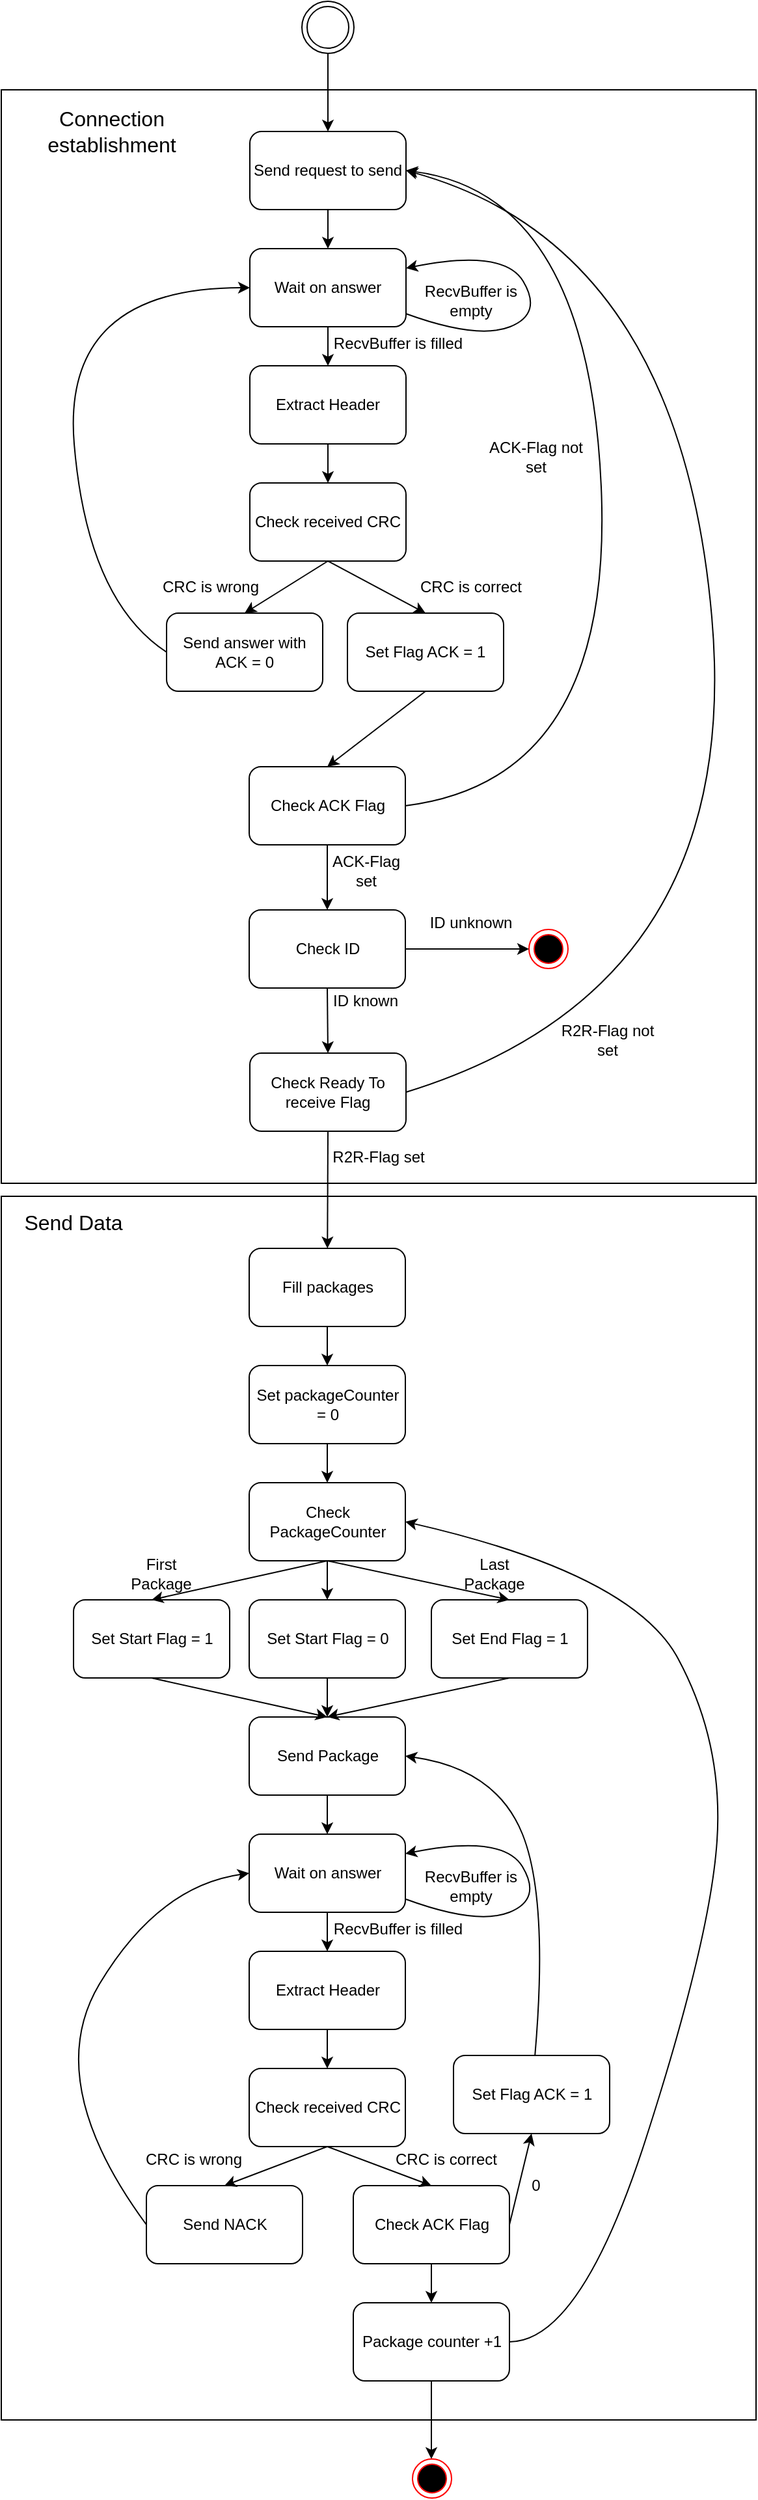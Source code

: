 <mxfile version="12.9.12" type="device"><diagram id="6f6VFRBXXNGW40zbqVuH" name="Page-1"><mxGraphModel dx="784" dy="1648" grid="1" gridSize="10" guides="1" tooltips="1" connect="1" arrows="1" fold="1" page="1" pageScale="1" pageWidth="827" pageHeight="1169" math="0" shadow="0"><root><mxCell id="0"/><mxCell id="1" parent="0"/><mxCell id="Dm-bQmVTA67O0ao6wZMX-3" value="Send request to send" style="rounded=1;whiteSpace=wrap;html=1;" parent="1" vertex="1"><mxGeometry x="360" y="-158" width="120" height="60" as="geometry"/></mxCell><mxCell id="Dm-bQmVTA67O0ao6wZMX-4" value="Wait on answer" style="rounded=1;whiteSpace=wrap;html=1;" parent="1" vertex="1"><mxGeometry x="360" y="-68" width="120" height="60" as="geometry"/></mxCell><mxCell id="Dm-bQmVTA67O0ao6wZMX-5" value="Extract Header" style="rounded=1;whiteSpace=wrap;html=1;" parent="1" vertex="1"><mxGeometry x="360" y="22" width="120" height="60" as="geometry"/></mxCell><mxCell id="Dm-bQmVTA67O0ao6wZMX-6" value="" style="endArrow=classic;html=1;exitX=0.5;exitY=1;exitDx=0;exitDy=0;" parent="1" source="Dm-bQmVTA67O0ao6wZMX-4" target="Dm-bQmVTA67O0ao6wZMX-5" edge="1"><mxGeometry width="50" height="50" relative="1" as="geometry"><mxPoint x="655" y="12" as="sourcePoint"/><mxPoint x="705" y="-38" as="targetPoint"/></mxGeometry></mxCell><mxCell id="Dm-bQmVTA67O0ao6wZMX-7" value="RecvBuffer is filled" style="text;html=1;strokeColor=none;fillColor=none;align=center;verticalAlign=middle;whiteSpace=wrap;rounded=0;" parent="1" vertex="1"><mxGeometry x="416" y="-5" width="116" height="20" as="geometry"/></mxCell><mxCell id="Dm-bQmVTA67O0ao6wZMX-8" value="" style="curved=1;endArrow=classic;html=1;entryX=1;entryY=0.25;entryDx=0;entryDy=0;" parent="1" target="Dm-bQmVTA67O0ao6wZMX-4" edge="1"><mxGeometry width="50" height="50" relative="1" as="geometry"><mxPoint x="480" y="-18" as="sourcePoint"/><mxPoint x="605" y="-98" as="targetPoint"/><Array as="points"><mxPoint x="535" y="2"/><mxPoint x="585" y="-18"/><mxPoint x="555" y="-68"/></Array></mxGeometry></mxCell><mxCell id="Dm-bQmVTA67O0ao6wZMX-9" value="RecvBuffer is empty" style="text;html=1;strokeColor=none;fillColor=none;align=center;verticalAlign=middle;whiteSpace=wrap;rounded=0;" parent="1" vertex="1"><mxGeometry x="485" y="-38" width="90" height="20" as="geometry"/></mxCell><mxCell id="Dm-bQmVTA67O0ao6wZMX-16" value="Check received CRC" style="rounded=1;whiteSpace=wrap;html=1;" parent="1" vertex="1"><mxGeometry x="360" y="112" width="120" height="60" as="geometry"/></mxCell><mxCell id="Dm-bQmVTA67O0ao6wZMX-17" value="Check ACK Flag" style="rounded=1;whiteSpace=wrap;html=1;" parent="1" vertex="1"><mxGeometry x="359.5" y="330" width="120" height="60" as="geometry"/></mxCell><mxCell id="Dm-bQmVTA67O0ao6wZMX-18" value="Send answer with ACK = 0" style="rounded=1;whiteSpace=wrap;html=1;" parent="1" vertex="1"><mxGeometry x="296" y="212" width="120" height="60" as="geometry"/></mxCell><mxCell id="Dm-bQmVTA67O0ao6wZMX-20" value="" style="endArrow=classic;html=1;exitX=0.5;exitY=1;exitDx=0;exitDy=0;entryX=0.5;entryY=0;entryDx=0;entryDy=0;" parent="1" source="Dm-bQmVTA67O0ao6wZMX-16" target="Dm-bQmVTA67O0ao6wZMX-18" edge="1"><mxGeometry width="50" height="50" relative="1" as="geometry"><mxPoint x="265" y="392" as="sourcePoint"/><mxPoint x="315" y="342" as="targetPoint"/></mxGeometry></mxCell><mxCell id="Dm-bQmVTA67O0ao6wZMX-21" value="CRC is correct" style="text;html=1;strokeColor=none;fillColor=none;align=center;verticalAlign=middle;whiteSpace=wrap;rounded=0;" parent="1" vertex="1"><mxGeometry x="485" y="182" width="90" height="20" as="geometry"/></mxCell><mxCell id="Dm-bQmVTA67O0ao6wZMX-22" value="CRC is wrong" style="text;html=1;strokeColor=none;fillColor=none;align=center;verticalAlign=middle;whiteSpace=wrap;rounded=0;" parent="1" vertex="1"><mxGeometry x="285" y="182" width="90" height="20" as="geometry"/></mxCell><mxCell id="Dm-bQmVTA67O0ao6wZMX-25" value="" style="endArrow=classic;html=1;exitX=0.5;exitY=1;exitDx=0;exitDy=0;" parent="1" source="Dm-bQmVTA67O0ao6wZMX-5" target="Dm-bQmVTA67O0ao6wZMX-16" edge="1"><mxGeometry width="50" height="50" relative="1" as="geometry"><mxPoint x="615" y="142" as="sourcePoint"/><mxPoint x="665" y="92" as="targetPoint"/></mxGeometry></mxCell><mxCell id="Dm-bQmVTA67O0ao6wZMX-28" value="" style="endArrow=classic;html=1;exitX=0.5;exitY=1;exitDx=0;exitDy=0;" parent="1" source="Dm-bQmVTA67O0ao6wZMX-3" target="Dm-bQmVTA67O0ao6wZMX-4" edge="1"><mxGeometry width="50" height="50" relative="1" as="geometry"><mxPoint x="565" y="-78" as="sourcePoint"/><mxPoint x="615" y="-128" as="targetPoint"/></mxGeometry></mxCell><mxCell id="Dm-bQmVTA67O0ao6wZMX-29" value="" style="curved=1;endArrow=classic;html=1;exitX=0;exitY=0.5;exitDx=0;exitDy=0;entryX=0;entryY=0.5;entryDx=0;entryDy=0;" parent="1" source="Dm-bQmVTA67O0ao6wZMX-18" target="Dm-bQmVTA67O0ao6wZMX-4" edge="1"><mxGeometry width="50" height="50" relative="1" as="geometry"><mxPoint x="185" y="112" as="sourcePoint"/><mxPoint x="235" y="62" as="targetPoint"/><Array as="points"><mxPoint x="235" y="202"/><mxPoint x="215" y="-38"/></Array></mxGeometry></mxCell><mxCell id="Dm-bQmVTA67O0ao6wZMX-30" value="Check Ready To receive Flag" style="rounded=1;whiteSpace=wrap;html=1;" parent="1" vertex="1"><mxGeometry x="360" y="550" width="120" height="60" as="geometry"/></mxCell><mxCell id="Dm-bQmVTA67O0ao6wZMX-32" value="Check ID" style="rounded=1;whiteSpace=wrap;html=1;" parent="1" vertex="1"><mxGeometry x="359.5" y="440" width="120" height="60" as="geometry"/></mxCell><mxCell id="Dm-bQmVTA67O0ao6wZMX-33" value="" style="endArrow=classic;html=1;exitX=0.5;exitY=1;exitDx=0;exitDy=0;entryX=0.5;entryY=0;entryDx=0;entryDy=0;" parent="1" source="Dm-bQmVTA67O0ao6wZMX-17" target="Dm-bQmVTA67O0ao6wZMX-32" edge="1"><mxGeometry width="50" height="50" relative="1" as="geometry"><mxPoint x="620" y="560" as="sourcePoint"/><mxPoint x="670" y="510" as="targetPoint"/></mxGeometry></mxCell><mxCell id="Dm-bQmVTA67O0ao6wZMX-40" value="" style="curved=1;endArrow=classic;html=1;exitX=1;exitY=0.5;exitDx=0;exitDy=0;entryX=1;entryY=0.5;entryDx=0;entryDy=0;" parent="1" source="Dm-bQmVTA67O0ao6wZMX-17" target="Dm-bQmVTA67O0ao6wZMX-3" edge="1"><mxGeometry width="50" height="50" relative="1" as="geometry"><mxPoint x="670" y="410" as="sourcePoint"/><mxPoint x="720" y="360" as="targetPoint"/><Array as="points"><mxPoint x="640" y="340"/><mxPoint x="620" y="-110"/></Array></mxGeometry></mxCell><mxCell id="Dm-bQmVTA67O0ao6wZMX-42" value="Fill packages" style="rounded=1;whiteSpace=wrap;html=1;" parent="1" vertex="1"><mxGeometry x="359.5" y="700" width="120" height="60" as="geometry"/></mxCell><mxCell id="Dm-bQmVTA67O0ao6wZMX-43" value="Set packageCounter = 0" style="rounded=1;whiteSpace=wrap;html=1;" parent="1" vertex="1"><mxGeometry x="359.5" y="790" width="120" height="60" as="geometry"/></mxCell><mxCell id="Dm-bQmVTA67O0ao6wZMX-44" value="Check PackageCounter" style="rounded=1;whiteSpace=wrap;html=1;" parent="1" vertex="1"><mxGeometry x="359.5" y="880" width="120" height="60" as="geometry"/></mxCell><mxCell id="Dm-bQmVTA67O0ao6wZMX-45" value="Set Start Flag = 1" style="rounded=1;whiteSpace=wrap;html=1;" parent="1" vertex="1"><mxGeometry x="224.5" y="970" width="120" height="60" as="geometry"/></mxCell><mxCell id="Dm-bQmVTA67O0ao6wZMX-46" value="Send Package" style="rounded=1;whiteSpace=wrap;html=1;" parent="1" vertex="1"><mxGeometry x="359.5" y="1060" width="120" height="60" as="geometry"/></mxCell><mxCell id="Dm-bQmVTA67O0ao6wZMX-47" value="Set Start Flag = 0" style="rounded=1;whiteSpace=wrap;html=1;" parent="1" vertex="1"><mxGeometry x="359.5" y="970" width="120" height="60" as="geometry"/></mxCell><mxCell id="Dm-bQmVTA67O0ao6wZMX-48" value="Set End Flag = 1" style="rounded=1;whiteSpace=wrap;html=1;" parent="1" vertex="1"><mxGeometry x="499.5" y="970" width="120" height="60" as="geometry"/></mxCell><mxCell id="Dm-bQmVTA67O0ao6wZMX-49" value="" style="endArrow=classic;html=1;exitX=0.5;exitY=1;exitDx=0;exitDy=0;entryX=0.5;entryY=0;entryDx=0;entryDy=0;" parent="1" source="Dm-bQmVTA67O0ao6wZMX-44" target="Dm-bQmVTA67O0ao6wZMX-48" edge="1"><mxGeometry width="50" height="50" relative="1" as="geometry"><mxPoint x="599.5" y="920" as="sourcePoint"/><mxPoint x="649.5" y="870" as="targetPoint"/></mxGeometry></mxCell><mxCell id="Dm-bQmVTA67O0ao6wZMX-50" value="" style="endArrow=classic;html=1;exitX=0.5;exitY=1;exitDx=0;exitDy=0;entryX=0.5;entryY=0;entryDx=0;entryDy=0;" parent="1" source="Dm-bQmVTA67O0ao6wZMX-44" target="Dm-bQmVTA67O0ao6wZMX-47" edge="1"><mxGeometry width="50" height="50" relative="1" as="geometry"><mxPoint x="179.5" y="920" as="sourcePoint"/><mxPoint x="229.5" y="870" as="targetPoint"/></mxGeometry></mxCell><mxCell id="Dm-bQmVTA67O0ao6wZMX-51" value="" style="endArrow=classic;html=1;exitX=0.5;exitY=1;exitDx=0;exitDy=0;entryX=0.5;entryY=0;entryDx=0;entryDy=0;" parent="1" source="Dm-bQmVTA67O0ao6wZMX-44" target="Dm-bQmVTA67O0ao6wZMX-45" edge="1"><mxGeometry width="50" height="50" relative="1" as="geometry"><mxPoint x="219.5" y="890" as="sourcePoint"/><mxPoint x="269.5" y="840" as="targetPoint"/></mxGeometry></mxCell><mxCell id="Dm-bQmVTA67O0ao6wZMX-52" value="First Package" style="text;html=1;strokeColor=none;fillColor=none;align=center;verticalAlign=middle;whiteSpace=wrap;rounded=0;" parent="1" vertex="1"><mxGeometry x="271.5" y="940" width="40" height="20" as="geometry"/></mxCell><mxCell id="Dm-bQmVTA67O0ao6wZMX-53" value="Last Package" style="text;html=1;strokeColor=none;fillColor=none;align=center;verticalAlign=middle;whiteSpace=wrap;rounded=0;" parent="1" vertex="1"><mxGeometry x="527.5" y="940" width="40" height="20" as="geometry"/></mxCell><mxCell id="Dm-bQmVTA67O0ao6wZMX-54" value="" style="endArrow=classic;html=1;exitX=0.5;exitY=1;exitDx=0;exitDy=0;entryX=0.5;entryY=0;entryDx=0;entryDy=0;" parent="1" source="Dm-bQmVTA67O0ao6wZMX-45" target="Dm-bQmVTA67O0ao6wZMX-46" edge="1"><mxGeometry width="50" height="50" relative="1" as="geometry"><mxPoint x="689.5" y="1170" as="sourcePoint"/><mxPoint x="739.5" y="1120" as="targetPoint"/></mxGeometry></mxCell><mxCell id="Dm-bQmVTA67O0ao6wZMX-55" value="" style="endArrow=classic;html=1;exitX=0.5;exitY=1;exitDx=0;exitDy=0;entryX=0.5;entryY=0;entryDx=0;entryDy=0;" parent="1" source="Dm-bQmVTA67O0ao6wZMX-47" target="Dm-bQmVTA67O0ao6wZMX-46" edge="1"><mxGeometry width="50" height="50" relative="1" as="geometry"><mxPoint x="549.5" y="1150" as="sourcePoint"/><mxPoint x="599.5" y="1100" as="targetPoint"/></mxGeometry></mxCell><mxCell id="Dm-bQmVTA67O0ao6wZMX-56" value="" style="endArrow=classic;html=1;exitX=0.5;exitY=1;exitDx=0;exitDy=0;entryX=0.5;entryY=0;entryDx=0;entryDy=0;" parent="1" source="Dm-bQmVTA67O0ao6wZMX-48" target="Dm-bQmVTA67O0ao6wZMX-46" edge="1"><mxGeometry width="50" height="50" relative="1" as="geometry"><mxPoint x="569.5" y="1150" as="sourcePoint"/><mxPoint x="619.5" y="1100" as="targetPoint"/></mxGeometry></mxCell><mxCell id="Dm-bQmVTA67O0ao6wZMX-57" value="Wait on answer" style="rounded=1;whiteSpace=wrap;html=1;" parent="1" vertex="1"><mxGeometry x="359.5" y="1150" width="120" height="60" as="geometry"/></mxCell><mxCell id="Dm-bQmVTA67O0ao6wZMX-58" value="Extract Header" style="rounded=1;whiteSpace=wrap;html=1;" parent="1" vertex="1"><mxGeometry x="359.5" y="1240" width="120" height="60" as="geometry"/></mxCell><mxCell id="Dm-bQmVTA67O0ao6wZMX-59" value="&lt;span style=&quot;white-space: normal&quot;&gt;Check received CRC&lt;/span&gt;" style="rounded=1;whiteSpace=wrap;html=1;" parent="1" vertex="1"><mxGeometry x="359.5" y="1330" width="120" height="60" as="geometry"/></mxCell><mxCell id="Dm-bQmVTA67O0ao6wZMX-60" value="Send NACK" style="rounded=1;whiteSpace=wrap;html=1;" parent="1" vertex="1"><mxGeometry x="280.5" y="1420" width="120" height="60" as="geometry"/></mxCell><mxCell id="Dm-bQmVTA67O0ao6wZMX-61" value="Set Flag ACK = 1" style="rounded=1;whiteSpace=wrap;html=1;" parent="1" vertex="1"><mxGeometry x="516.5" y="1320" width="120" height="60" as="geometry"/></mxCell><mxCell id="Dm-bQmVTA67O0ao6wZMX-62" value="Check ACK Flag" style="rounded=1;whiteSpace=wrap;html=1;" parent="1" vertex="1"><mxGeometry x="439.5" y="1420" width="120" height="60" as="geometry"/></mxCell><mxCell id="Dm-bQmVTA67O0ao6wZMX-64" value="Package counter +1" style="rounded=1;whiteSpace=wrap;html=1;" parent="1" vertex="1"><mxGeometry x="439.5" y="1510" width="120" height="60" as="geometry"/></mxCell><mxCell id="Dm-bQmVTA67O0ao6wZMX-67" value="" style="curved=1;endArrow=classic;html=1;entryX=1;entryY=0.5;entryDx=0;entryDy=0;exitX=1;exitY=0.5;exitDx=0;exitDy=0;" parent="1" source="Dm-bQmVTA67O0ao6wZMX-64" target="Dm-bQmVTA67O0ao6wZMX-44" edge="1"><mxGeometry width="50" height="50" relative="1" as="geometry"><mxPoint x="664" y="1230" as="sourcePoint"/><mxPoint x="714" y="1180" as="targetPoint"/><Array as="points"><mxPoint x="614" y="1540"/><mxPoint x="714" y="1230"/><mxPoint x="724" y="1080"/><mxPoint x="654" y="950"/></Array></mxGeometry></mxCell><mxCell id="Dm-bQmVTA67O0ao6wZMX-68" value="" style="endArrow=classic;html=1;exitX=0.5;exitY=1;exitDx=0;exitDy=0;" parent="1" source="Dm-bQmVTA67O0ao6wZMX-46" target="Dm-bQmVTA67O0ao6wZMX-57" edge="1"><mxGeometry width="50" height="50" relative="1" as="geometry"><mxPoint x="569.5" y="1250" as="sourcePoint"/><mxPoint x="619.5" y="1200" as="targetPoint"/></mxGeometry></mxCell><mxCell id="Dm-bQmVTA67O0ao6wZMX-69" value="" style="endArrow=classic;html=1;exitX=0.5;exitY=1;exitDx=0;exitDy=0;" parent="1" source="Dm-bQmVTA67O0ao6wZMX-57" target="Dm-bQmVTA67O0ao6wZMX-58" edge="1"><mxGeometry width="50" height="50" relative="1" as="geometry"><mxPoint x="529.5" y="1270" as="sourcePoint"/><mxPoint x="579.5" y="1220" as="targetPoint"/></mxGeometry></mxCell><mxCell id="Dm-bQmVTA67O0ao6wZMX-70" value="" style="endArrow=classic;html=1;exitX=0.5;exitY=1;exitDx=0;exitDy=0;" parent="1" source="Dm-bQmVTA67O0ao6wZMX-58" target="Dm-bQmVTA67O0ao6wZMX-59" edge="1"><mxGeometry width="50" height="50" relative="1" as="geometry"><mxPoint x="529.5" y="1340" as="sourcePoint"/><mxPoint x="579.5" y="1290" as="targetPoint"/></mxGeometry></mxCell><mxCell id="Dm-bQmVTA67O0ao6wZMX-71" value="" style="endArrow=classic;html=1;exitX=0.5;exitY=1;exitDx=0;exitDy=0;entryX=0.5;entryY=0;entryDx=0;entryDy=0;" parent="1" source="Dm-bQmVTA67O0ao6wZMX-59" target="Dm-bQmVTA67O0ao6wZMX-62" edge="1"><mxGeometry width="50" height="50" relative="1" as="geometry"><mxPoint x="569.5" y="1360" as="sourcePoint"/><mxPoint x="619.5" y="1310" as="targetPoint"/></mxGeometry></mxCell><mxCell id="Dm-bQmVTA67O0ao6wZMX-72" value="" style="endArrow=classic;html=1;exitX=0.5;exitY=1;exitDx=0;exitDy=0;entryX=0.5;entryY=0;entryDx=0;entryDy=0;" parent="1" source="Dm-bQmVTA67O0ao6wZMX-59" target="Dm-bQmVTA67O0ao6wZMX-60" edge="1"><mxGeometry width="50" height="50" relative="1" as="geometry"><mxPoint x="79.5" y="1390" as="sourcePoint"/><mxPoint x="129.5" y="1340" as="targetPoint"/></mxGeometry></mxCell><mxCell id="Dm-bQmVTA67O0ao6wZMX-73" value="" style="curved=1;endArrow=classic;html=1;entryX=0;entryY=0.5;entryDx=0;entryDy=0;exitX=0;exitY=0.5;exitDx=0;exitDy=0;" parent="1" source="Dm-bQmVTA67O0ao6wZMX-60" target="Dm-bQmVTA67O0ao6wZMX-57" edge="1"><mxGeometry width="50" height="50" relative="1" as="geometry"><mxPoint x="89.5" y="1280" as="sourcePoint"/><mxPoint x="139.5" y="1230" as="targetPoint"/><Array as="points"><mxPoint x="199.5" y="1340"/><mxPoint x="289.5" y="1190"/></Array></mxGeometry></mxCell><mxCell id="Dm-bQmVTA67O0ao6wZMX-75" value="" style="endArrow=classic;html=1;exitX=1;exitY=0.5;exitDx=0;exitDy=0;entryX=0.5;entryY=1;entryDx=0;entryDy=0;" parent="1" source="Dm-bQmVTA67O0ao6wZMX-62" target="Dm-bQmVTA67O0ao6wZMX-61" edge="1"><mxGeometry width="50" height="50" relative="1" as="geometry"><mxPoint x="599.5" y="1440" as="sourcePoint"/><mxPoint x="649.5" y="1390" as="targetPoint"/></mxGeometry></mxCell><mxCell id="Dm-bQmVTA67O0ao6wZMX-76" value="" style="curved=1;endArrow=classic;html=1;entryX=1;entryY=0.5;entryDx=0;entryDy=0;" parent="1" source="Dm-bQmVTA67O0ao6wZMX-61" target="Dm-bQmVTA67O0ao6wZMX-46" edge="1"><mxGeometry width="50" height="50" relative="1" as="geometry"><mxPoint x="539.5" y="1200" as="sourcePoint"/><mxPoint x="589.5" y="1150" as="targetPoint"/><Array as="points"><mxPoint x="589.5" y="1200"/><mxPoint x="549.5" y="1100"/></Array></mxGeometry></mxCell><mxCell id="Dm-bQmVTA67O0ao6wZMX-77" value="0" style="text;html=1;strokeColor=none;fillColor=none;align=center;verticalAlign=middle;whiteSpace=wrap;rounded=0;" parent="1" vertex="1"><mxGeometry x="559.5" y="1410" width="40" height="20" as="geometry"/></mxCell><mxCell id="Dm-bQmVTA67O0ao6wZMX-80" value="" style="endArrow=classic;html=1;exitX=0.5;exitY=1;exitDx=0;exitDy=0;entryX=0.5;entryY=0;entryDx=0;entryDy=0;" parent="1" source="Dm-bQmVTA67O0ao6wZMX-62" target="Dm-bQmVTA67O0ao6wZMX-64" edge="1"><mxGeometry width="50" height="50" relative="1" as="geometry"><mxPoint x="189.5" y="1580" as="sourcePoint"/><mxPoint x="239.5" y="1530" as="targetPoint"/></mxGeometry></mxCell><mxCell id="Dm-bQmVTA67O0ao6wZMX-81" value="" style="endArrow=classic;html=1;exitX=0.5;exitY=1;exitDx=0;exitDy=0;" parent="1" source="Dm-bQmVTA67O0ao6wZMX-64" edge="1"><mxGeometry width="50" height="50" relative="1" as="geometry"><mxPoint x="329.5" y="1660" as="sourcePoint"/><mxPoint x="499.5" y="1630" as="targetPoint"/></mxGeometry></mxCell><mxCell id="Dm-bQmVTA67O0ao6wZMX-84" value="Send Data" style="text;html=1;strokeColor=none;fillColor=none;align=center;verticalAlign=middle;whiteSpace=wrap;rounded=0;fontSize=16;" parent="1" vertex="1"><mxGeometry x="179" y="670" width="91" height="20" as="geometry"/></mxCell><mxCell id="Dm-bQmVTA67O0ao6wZMX-86" value="" style="endArrow=classic;html=1;fontSize=16;exitX=0.5;exitY=1;exitDx=0;exitDy=0;" parent="1" source="Dm-bQmVTA67O0ao6wZMX-42" target="Dm-bQmVTA67O0ao6wZMX-43" edge="1"><mxGeometry width="50" height="50" relative="1" as="geometry"><mxPoint x="725.5" y="730" as="sourcePoint"/><mxPoint x="775.5" y="680" as="targetPoint"/></mxGeometry></mxCell><mxCell id="Dm-bQmVTA67O0ao6wZMX-87" value="" style="endArrow=classic;html=1;fontSize=16;exitX=0.5;exitY=1;exitDx=0;exitDy=0;" parent="1" source="Dm-bQmVTA67O0ao6wZMX-43" target="Dm-bQmVTA67O0ao6wZMX-44" edge="1"><mxGeometry width="50" height="50" relative="1" as="geometry"><mxPoint x="545.5" y="850" as="sourcePoint"/><mxPoint x="595.5" y="800" as="targetPoint"/></mxGeometry></mxCell><mxCell id="Dm-bQmVTA67O0ao6wZMX-89" value="CRC is wrong" style="text;html=1;strokeColor=none;fillColor=none;align=center;verticalAlign=middle;whiteSpace=wrap;rounded=0;" parent="1" vertex="1"><mxGeometry x="271.5" y="1390" width="90" height="20" as="geometry"/></mxCell><mxCell id="Dm-bQmVTA67O0ao6wZMX-90" value="CRC is correct" style="text;html=1;strokeColor=none;fillColor=none;align=center;verticalAlign=middle;whiteSpace=wrap;rounded=0;" parent="1" vertex="1"><mxGeometry x="465.5" y="1390" width="90" height="20" as="geometry"/></mxCell><mxCell id="Dm-bQmVTA67O0ao6wZMX-93" value="Connection establishment" style="text;html=1;strokeColor=none;fillColor=none;align=center;verticalAlign=middle;whiteSpace=wrap;rounded=0;fontSize=16;" parent="1" vertex="1"><mxGeometry x="234" y="-168" width="40" height="20" as="geometry"/></mxCell><mxCell id="Dm-bQmVTA67O0ao6wZMX-96" value="" style="endArrow=classic;html=1;fontSize=16;exitX=0.5;exitY=1;exitDx=0;exitDy=0;" parent="1" source="Dm-bQmVTA67O0ao6wZMX-30" target="Dm-bQmVTA67O0ao6wZMX-42" edge="1"><mxGeometry width="50" height="50" relative="1" as="geometry"><mxPoint x="190" y="590" as="sourcePoint"/><mxPoint x="410" y="700" as="targetPoint"/></mxGeometry></mxCell><mxCell id="Dm-bQmVTA67O0ao6wZMX-98" value="" style="rounded=0;whiteSpace=wrap;html=1;fillColor=none;" parent="1" vertex="1"><mxGeometry x="169" y="660" width="580" height="940" as="geometry"/></mxCell><mxCell id="Dm-bQmVTA67O0ao6wZMX-99" value="" style="ellipse;html=1;shape=endState;fillColor=#000000;strokeColor=#ff0000;fontSize=16;" parent="1" vertex="1"><mxGeometry x="485" y="1630" width="30" height="30" as="geometry"/></mxCell><mxCell id="Dm-bQmVTA67O0ao6wZMX-100" value="" style="ellipse;shape=doubleEllipse;html=1;dashed=0;whitespace=wrap;aspect=fixed;fillColor=none;fontSize=16;" parent="1" vertex="1"><mxGeometry x="400" y="-258" width="40" height="40" as="geometry"/></mxCell><mxCell id="Dm-bQmVTA67O0ao6wZMX-101" value="" style="endArrow=classic;html=1;fontSize=16;exitX=0.5;exitY=1;exitDx=0;exitDy=0;" parent="1" source="Dm-bQmVTA67O0ao6wZMX-100" target="Dm-bQmVTA67O0ao6wZMX-3" edge="1"><mxGeometry width="50" height="50" relative="1" as="geometry"><mxPoint x="585" y="-218" as="sourcePoint"/><mxPoint x="495" y="-218" as="targetPoint"/></mxGeometry></mxCell><mxCell id="Dm-bQmVTA67O0ao6wZMX-102" value="" style="rounded=0;whiteSpace=wrap;html=1;fillColor=none;" parent="1" vertex="1"><mxGeometry x="169" y="-190" width="580" height="840" as="geometry"/></mxCell><mxCell id="Dm-bQmVTA67O0ao6wZMX-103" value="RecvBuffer is filled" style="text;html=1;strokeColor=none;fillColor=none;align=center;verticalAlign=middle;whiteSpace=wrap;rounded=0;" parent="1" vertex="1"><mxGeometry x="415.5" y="1213" width="116" height="20" as="geometry"/></mxCell><mxCell id="Dm-bQmVTA67O0ao6wZMX-104" value="" style="curved=1;endArrow=classic;html=1;entryX=1;entryY=0.25;entryDx=0;entryDy=0;" parent="1" edge="1"><mxGeometry width="50" height="50" relative="1" as="geometry"><mxPoint x="480" y="1200" as="sourcePoint"/><mxPoint x="479.5" y="1165" as="targetPoint"/><Array as="points"><mxPoint x="534.5" y="1220"/><mxPoint x="584.5" y="1200"/><mxPoint x="554.5" y="1150"/></Array></mxGeometry></mxCell><mxCell id="Dm-bQmVTA67O0ao6wZMX-105" value="RecvBuffer is empty" style="text;html=1;strokeColor=none;fillColor=none;align=center;verticalAlign=middle;whiteSpace=wrap;rounded=0;" parent="1" vertex="1"><mxGeometry x="484.5" y="1180" width="90" height="20" as="geometry"/></mxCell><mxCell id="PfIzSjvwnHV6ELcXC7vf-1" value="ACK-Flag not set" style="text;html=1;strokeColor=none;fillColor=none;align=center;verticalAlign=middle;whiteSpace=wrap;rounded=0;" vertex="1" parent="1"><mxGeometry x="534.5" y="82" width="90" height="20" as="geometry"/></mxCell><mxCell id="PfIzSjvwnHV6ELcXC7vf-4" value="" style="ellipse;html=1;shape=endState;fillColor=#000000;strokeColor=#ff0000;fontSize=16;" vertex="1" parent="1"><mxGeometry x="574.5" y="455" width="30" height="30" as="geometry"/></mxCell><mxCell id="PfIzSjvwnHV6ELcXC7vf-5" value="" style="endArrow=classic;html=1;entryX=0;entryY=0.5;entryDx=0;entryDy=0;exitX=1;exitY=0.5;exitDx=0;exitDy=0;" edge="1" parent="1" source="Dm-bQmVTA67O0ao6wZMX-32" target="PfIzSjvwnHV6ELcXC7vf-4"><mxGeometry width="50" height="50" relative="1" as="geometry"><mxPoint x="559.5" y="434" as="sourcePoint"/><mxPoint x="437.06" y="325.5" as="targetPoint"/></mxGeometry></mxCell><mxCell id="PfIzSjvwnHV6ELcXC7vf-6" value="ID unknown" style="text;html=1;strokeColor=none;fillColor=none;align=center;verticalAlign=middle;whiteSpace=wrap;rounded=0;" vertex="1" parent="1"><mxGeometry x="485" y="440" width="90" height="20" as="geometry"/></mxCell><mxCell id="PfIzSjvwnHV6ELcXC7vf-9" value="Set Flag ACK = 1" style="rounded=1;whiteSpace=wrap;html=1;" vertex="1" parent="1"><mxGeometry x="435" y="212" width="120" height="60" as="geometry"/></mxCell><mxCell id="PfIzSjvwnHV6ELcXC7vf-11" value="" style="endArrow=classic;html=1;exitX=0.5;exitY=1;exitDx=0;exitDy=0;entryX=0.5;entryY=0;entryDx=0;entryDy=0;" edge="1" parent="1" source="Dm-bQmVTA67O0ao6wZMX-16" target="PfIzSjvwnHV6ELcXC7vf-9"><mxGeometry width="50" height="50" relative="1" as="geometry"><mxPoint x="430" y="182" as="sourcePoint"/><mxPoint x="366" y="222" as="targetPoint"/></mxGeometry></mxCell><mxCell id="PfIzSjvwnHV6ELcXC7vf-15" value="ACK-Flag set" style="text;html=1;strokeColor=none;fillColor=none;align=center;verticalAlign=middle;whiteSpace=wrap;rounded=0;" vertex="1" parent="1"><mxGeometry x="414" y="400" width="70.5" height="20" as="geometry"/></mxCell><mxCell id="PfIzSjvwnHV6ELcXC7vf-16" value="" style="endArrow=classic;html=1;exitX=0.5;exitY=1;exitDx=0;exitDy=0;entryX=0.5;entryY=0;entryDx=0;entryDy=0;" edge="1" parent="1" source="Dm-bQmVTA67O0ao6wZMX-32" target="Dm-bQmVTA67O0ao6wZMX-30"><mxGeometry width="50" height="50" relative="1" as="geometry"><mxPoint x="344.5" y="490" as="sourcePoint"/><mxPoint x="453" y="560" as="targetPoint"/></mxGeometry></mxCell><mxCell id="PfIzSjvwnHV6ELcXC7vf-18" value="ID known" style="text;html=1;strokeColor=none;fillColor=none;align=center;verticalAlign=middle;whiteSpace=wrap;rounded=0;" vertex="1" parent="1"><mxGeometry x="404.25" y="500" width="90" height="20" as="geometry"/></mxCell><mxCell id="PfIzSjvwnHV6ELcXC7vf-20" value="" style="curved=1;endArrow=classic;html=1;exitX=1;exitY=0.5;exitDx=0;exitDy=0;entryX=1;entryY=0.5;entryDx=0;entryDy=0;" edge="1" parent="1" source="Dm-bQmVTA67O0ao6wZMX-30" target="Dm-bQmVTA67O0ao6wZMX-3"><mxGeometry width="50" height="50" relative="1" as="geometry"><mxPoint x="711.5" y="354" as="sourcePoint"/><mxPoint x="636.5" y="-106" as="targetPoint"/><Array as="points"><mxPoint x="740" y="500"/><mxPoint x="690" y="-70"/></Array></mxGeometry></mxCell><mxCell id="PfIzSjvwnHV6ELcXC7vf-21" value="R2R-Flag not set" style="text;html=1;strokeColor=none;fillColor=none;align=center;verticalAlign=middle;whiteSpace=wrap;rounded=0;" vertex="1" parent="1"><mxGeometry x="590" y="530" width="90" height="20" as="geometry"/></mxCell><mxCell id="PfIzSjvwnHV6ELcXC7vf-22" value="R2R-Flag&amp;nbsp;set" style="text;html=1;strokeColor=none;fillColor=none;align=center;verticalAlign=middle;whiteSpace=wrap;rounded=0;" vertex="1" parent="1"><mxGeometry x="414" y="620" width="90" height="20" as="geometry"/></mxCell><mxCell id="PfIzSjvwnHV6ELcXC7vf-23" value="" style="endArrow=classic;html=1;exitX=0.5;exitY=1;exitDx=0;exitDy=0;entryX=0.5;entryY=0;entryDx=0;entryDy=0;" edge="1" parent="1" source="PfIzSjvwnHV6ELcXC7vf-9" target="Dm-bQmVTA67O0ao6wZMX-17"><mxGeometry width="50" height="50" relative="1" as="geometry"><mxPoint x="430" y="182" as="sourcePoint"/><mxPoint x="505" y="222" as="targetPoint"/></mxGeometry></mxCell></root></mxGraphModel></diagram></mxfile>